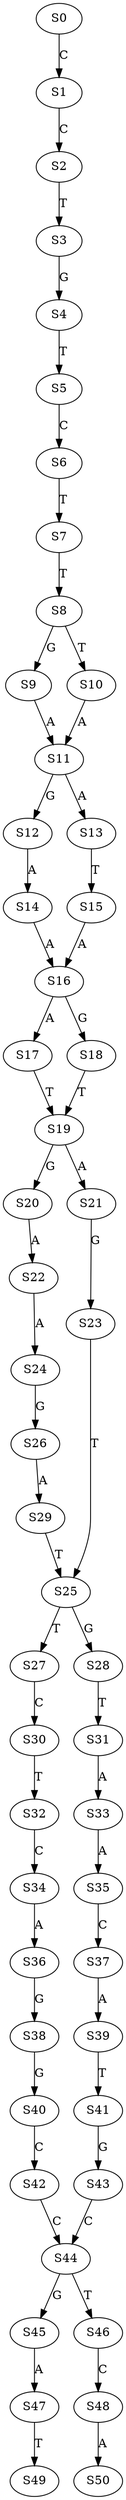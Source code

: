 strict digraph  {
	S0 -> S1 [ label = C ];
	S1 -> S2 [ label = C ];
	S2 -> S3 [ label = T ];
	S3 -> S4 [ label = G ];
	S4 -> S5 [ label = T ];
	S5 -> S6 [ label = C ];
	S6 -> S7 [ label = T ];
	S7 -> S8 [ label = T ];
	S8 -> S9 [ label = G ];
	S8 -> S10 [ label = T ];
	S9 -> S11 [ label = A ];
	S10 -> S11 [ label = A ];
	S11 -> S12 [ label = G ];
	S11 -> S13 [ label = A ];
	S12 -> S14 [ label = A ];
	S13 -> S15 [ label = T ];
	S14 -> S16 [ label = A ];
	S15 -> S16 [ label = A ];
	S16 -> S17 [ label = A ];
	S16 -> S18 [ label = G ];
	S17 -> S19 [ label = T ];
	S18 -> S19 [ label = T ];
	S19 -> S20 [ label = G ];
	S19 -> S21 [ label = A ];
	S20 -> S22 [ label = A ];
	S21 -> S23 [ label = G ];
	S22 -> S24 [ label = A ];
	S23 -> S25 [ label = T ];
	S24 -> S26 [ label = G ];
	S25 -> S27 [ label = T ];
	S25 -> S28 [ label = G ];
	S26 -> S29 [ label = A ];
	S27 -> S30 [ label = C ];
	S28 -> S31 [ label = T ];
	S29 -> S25 [ label = T ];
	S30 -> S32 [ label = T ];
	S31 -> S33 [ label = A ];
	S32 -> S34 [ label = C ];
	S33 -> S35 [ label = A ];
	S34 -> S36 [ label = A ];
	S35 -> S37 [ label = C ];
	S36 -> S38 [ label = G ];
	S37 -> S39 [ label = A ];
	S38 -> S40 [ label = G ];
	S39 -> S41 [ label = T ];
	S40 -> S42 [ label = C ];
	S41 -> S43 [ label = G ];
	S42 -> S44 [ label = C ];
	S43 -> S44 [ label = C ];
	S44 -> S45 [ label = G ];
	S44 -> S46 [ label = T ];
	S45 -> S47 [ label = A ];
	S46 -> S48 [ label = C ];
	S47 -> S49 [ label = T ];
	S48 -> S50 [ label = A ];
}
